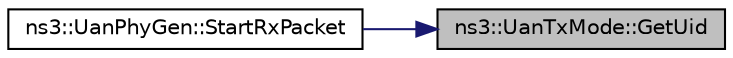 digraph "ns3::UanTxMode::GetUid"
{
 // LATEX_PDF_SIZE
  edge [fontname="Helvetica",fontsize="10",labelfontname="Helvetica",labelfontsize="10"];
  node [fontname="Helvetica",fontsize="10",shape=record];
  rankdir="RL";
  Node1 [label="ns3::UanTxMode::GetUid",height=0.2,width=0.4,color="black", fillcolor="grey75", style="filled", fontcolor="black",tooltip="Get a unique id for the mode."];
  Node1 -> Node2 [dir="back",color="midnightblue",fontsize="10",style="solid",fontname="Helvetica"];
  Node2 [label="ns3::UanPhyGen::StartRxPacket",height=0.2,width=0.4,color="black", fillcolor="white", style="filled",URL="$classns3_1_1_uan_phy_gen.html#a33d2cfb97710cff791b87ec7d864107b",tooltip="Packet arriving from channel: i.e."];
}
